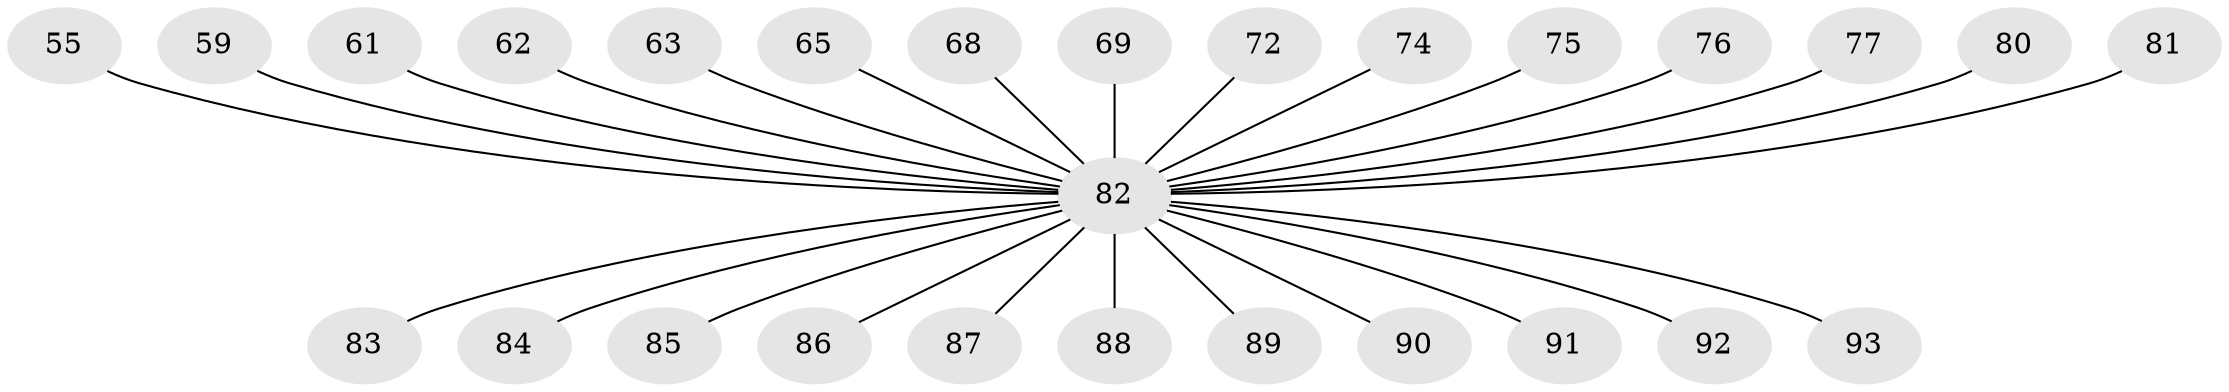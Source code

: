 // original degree distribution, {6: 0.053763440860215055, 3: 0.12903225806451613, 2: 0.25806451612903225, 7: 0.010752688172043012, 4: 0.043010752688172046, 1: 0.5053763440860215}
// Generated by graph-tools (version 1.1) at 2025/56/03/04/25 21:56:49]
// undirected, 27 vertices, 26 edges
graph export_dot {
graph [start="1"]
  node [color=gray90,style=filled];
  55;
  59;
  61 [super="+26+31"];
  62;
  63;
  65;
  68;
  69;
  72;
  74;
  75;
  76;
  77;
  80 [super="+78"];
  81;
  82 [super="+71+73+29+41+44+66+43+48+45+50+46+56+57+70+51+52+53+54"];
  83;
  84;
  85;
  86;
  87;
  88;
  89 [super="+37"];
  90 [super="+28"];
  91;
  92 [super="+79"];
  93;
  55 -- 82;
  59 -- 82;
  61 -- 82;
  62 -- 82;
  63 -- 82;
  65 -- 82;
  68 -- 82;
  69 -- 82;
  72 -- 82;
  74 -- 82;
  75 -- 82;
  76 -- 82;
  77 -- 82;
  80 -- 82;
  81 -- 82;
  82 -- 86;
  82 -- 83;
  82 -- 84;
  82 -- 85;
  82 -- 87;
  82 -- 88;
  82 -- 89;
  82 -- 90;
  82 -- 91;
  82 -- 93;
  82 -- 92;
}
